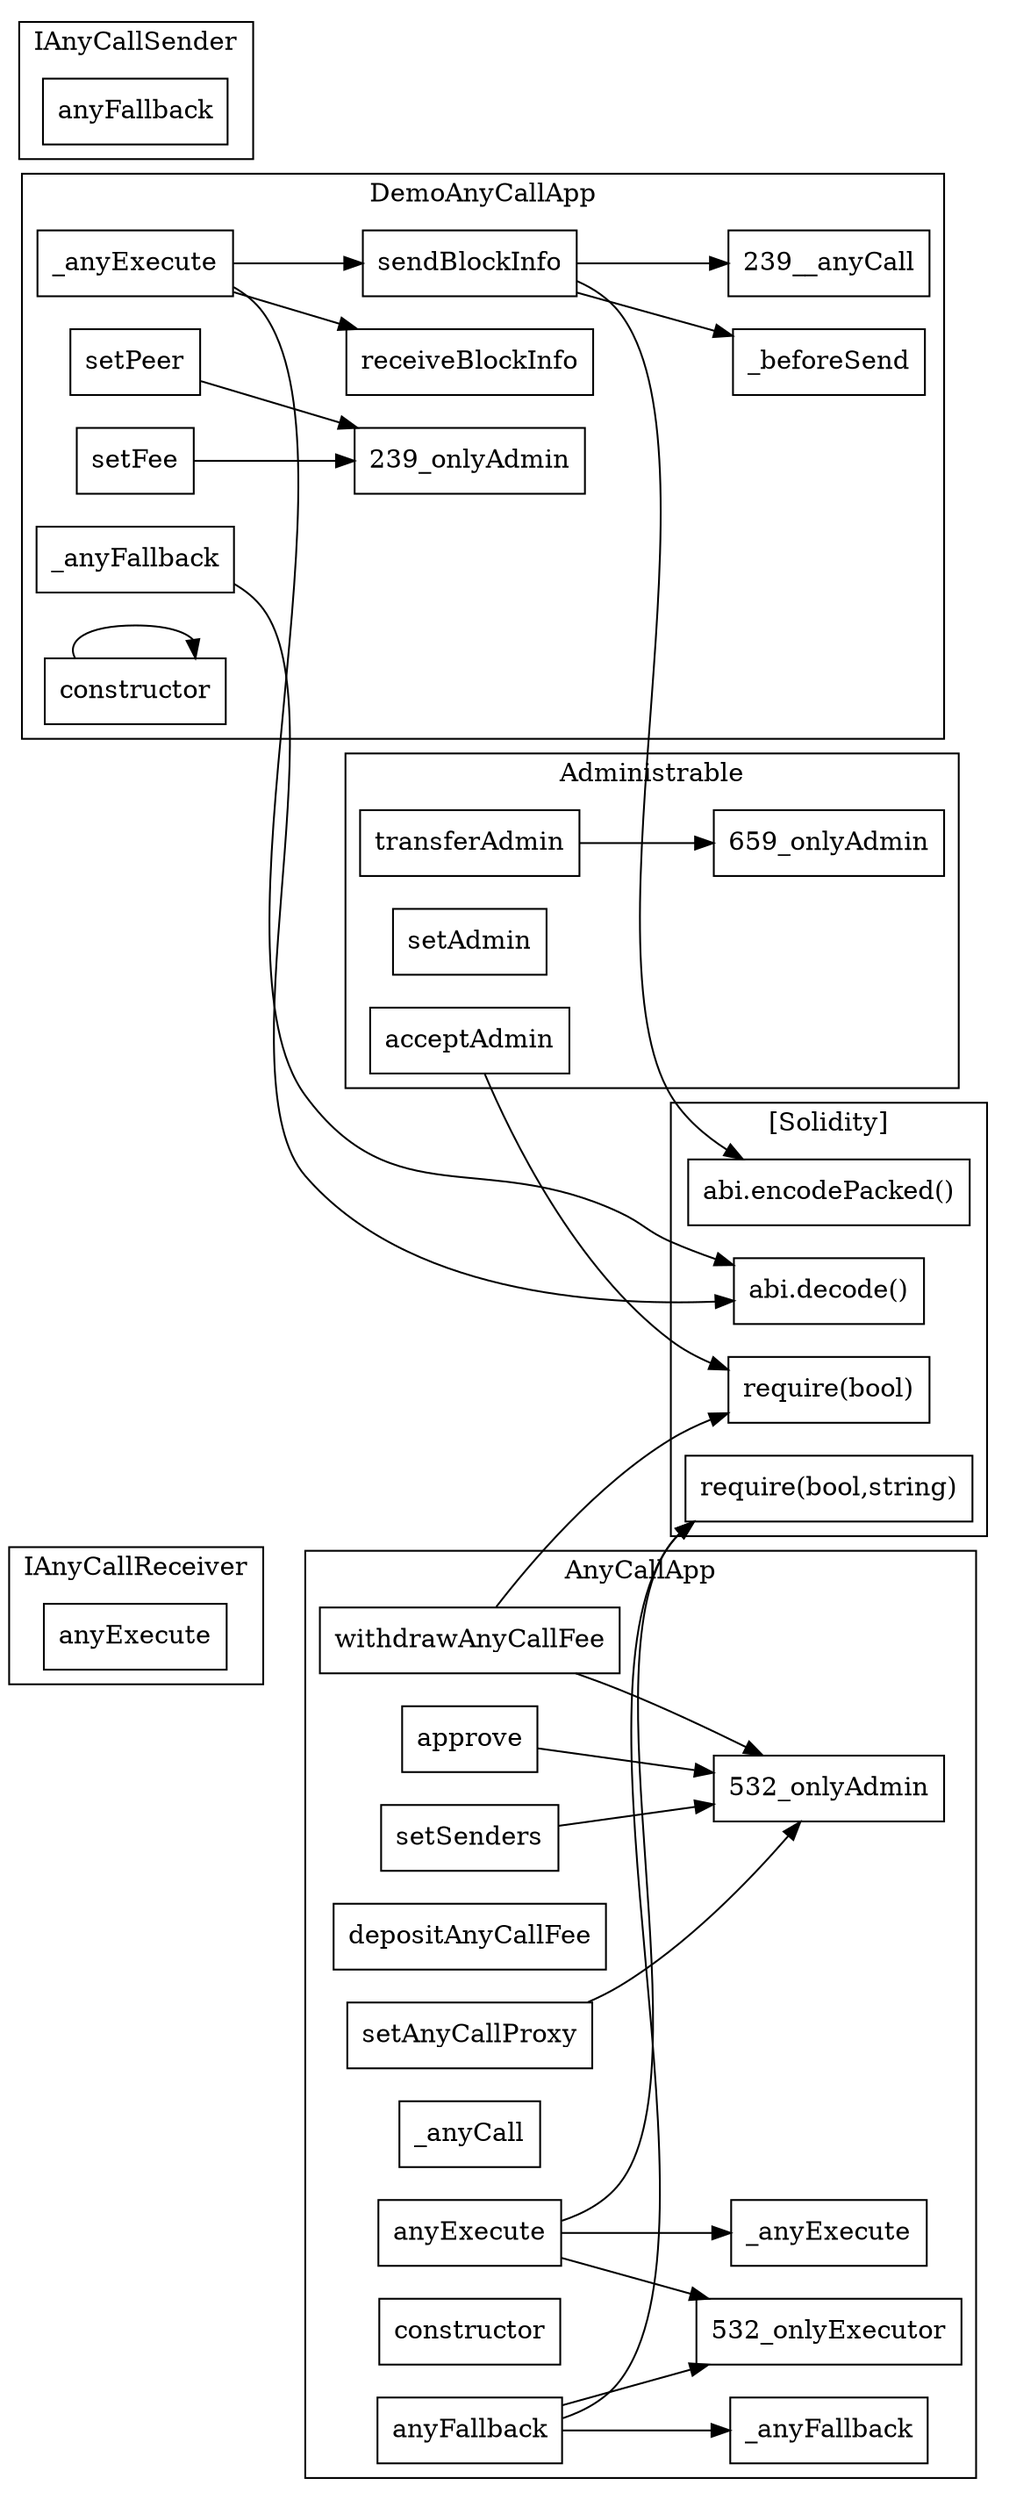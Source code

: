 strict digraph {
rankdir="LR"
node [shape=box]
subgraph cluster_740_IAnyCallReceiver {
label = "IAnyCallReceiver"
"740_anyExecute" [label="anyExecute"]
}subgraph cluster_239_DemoAnyCallApp {
label = "DemoAnyCallApp"
"239__anyFallback" [label="_anyFallback"]
"239_setPeer" [label="setPeer"]
"239__beforeSend" [label="_beforeSend"]
"239_receiveBlockInfo" [label="receiveBlockInfo"]
"239__anyExecute" [label="_anyExecute"]
"239_setFee" [label="setFee"]
"239_sendBlockInfo" [label="sendBlockInfo"]
"239_constructor" [label="constructor"]
"239__anyExecute" -> "239_sendBlockInfo"
"239__anyExecute" -> "239_receiveBlockInfo"
"239_constructor" -> "239_constructor"
"239_setPeer" -> "239_onlyAdmin"
"239_sendBlockInfo" -> "239__beforeSend"
"239_setFee" -> "239_onlyAdmin"
"239_sendBlockInfo" -> "239__anyCall"
}subgraph cluster_659_Administrable {
label = "Administrable"
"659_transferAdmin" [label="transferAdmin"]
"659_setAdmin" [label="setAdmin"]
"659_acceptAdmin" [label="acceptAdmin"]
"659_transferAdmin" -> "659_onlyAdmin"
}subgraph cluster_532_AnyCallApp {
label = "AnyCallApp"
"532_setAnyCallProxy" [label="setAnyCallProxy"]
"532__anyFallback" [label="_anyFallback"]
"532_approve" [label="approve"]
"532_anyExecute" [label="anyExecute"]
"532_depositAnyCallFee" [label="depositAnyCallFee"]
"532_setSenders" [label="setSenders"]
"532__anyExecute" [label="_anyExecute"]
"532__anyCall" [label="_anyCall"]
"532_anyFallback" [label="anyFallback"]
"532_constructor" [label="constructor"]
"532_withdrawAnyCallFee" [label="withdrawAnyCallFee"]
"532_anyExecute" -> "532__anyExecute"
"532_anyExecute" -> "532_onlyExecutor"
"532_setAnyCallProxy" -> "532_onlyAdmin"
"532_anyFallback" -> "532__anyFallback"
"532_withdrawAnyCallFee" -> "532_onlyAdmin"
"532_anyFallback" -> "532_onlyExecutor"
"532_setSenders" -> "532_onlyAdmin"
"532_approve" -> "532_onlyAdmin"
}subgraph cluster_760_IAnyCallSender {
label = "IAnyCallSender"
"760_anyFallback" [label="anyFallback"]
}subgraph cluster_solidity {
label = "[Solidity]"
"abi.encodePacked()" 
"require(bool,string)" 
"abi.decode()" 
"require(bool)" 
"659_acceptAdmin" -> "require(bool)"
"239_sendBlockInfo" -> "abi.encodePacked()"
"532_anyExecute" -> "require(bool,string)"
"532_anyFallback" -> "require(bool,string)"
"239__anyExecute" -> "abi.decode()"
"239__anyFallback" -> "abi.decode()"
"532_withdrawAnyCallFee" -> "require(bool)"
}
}